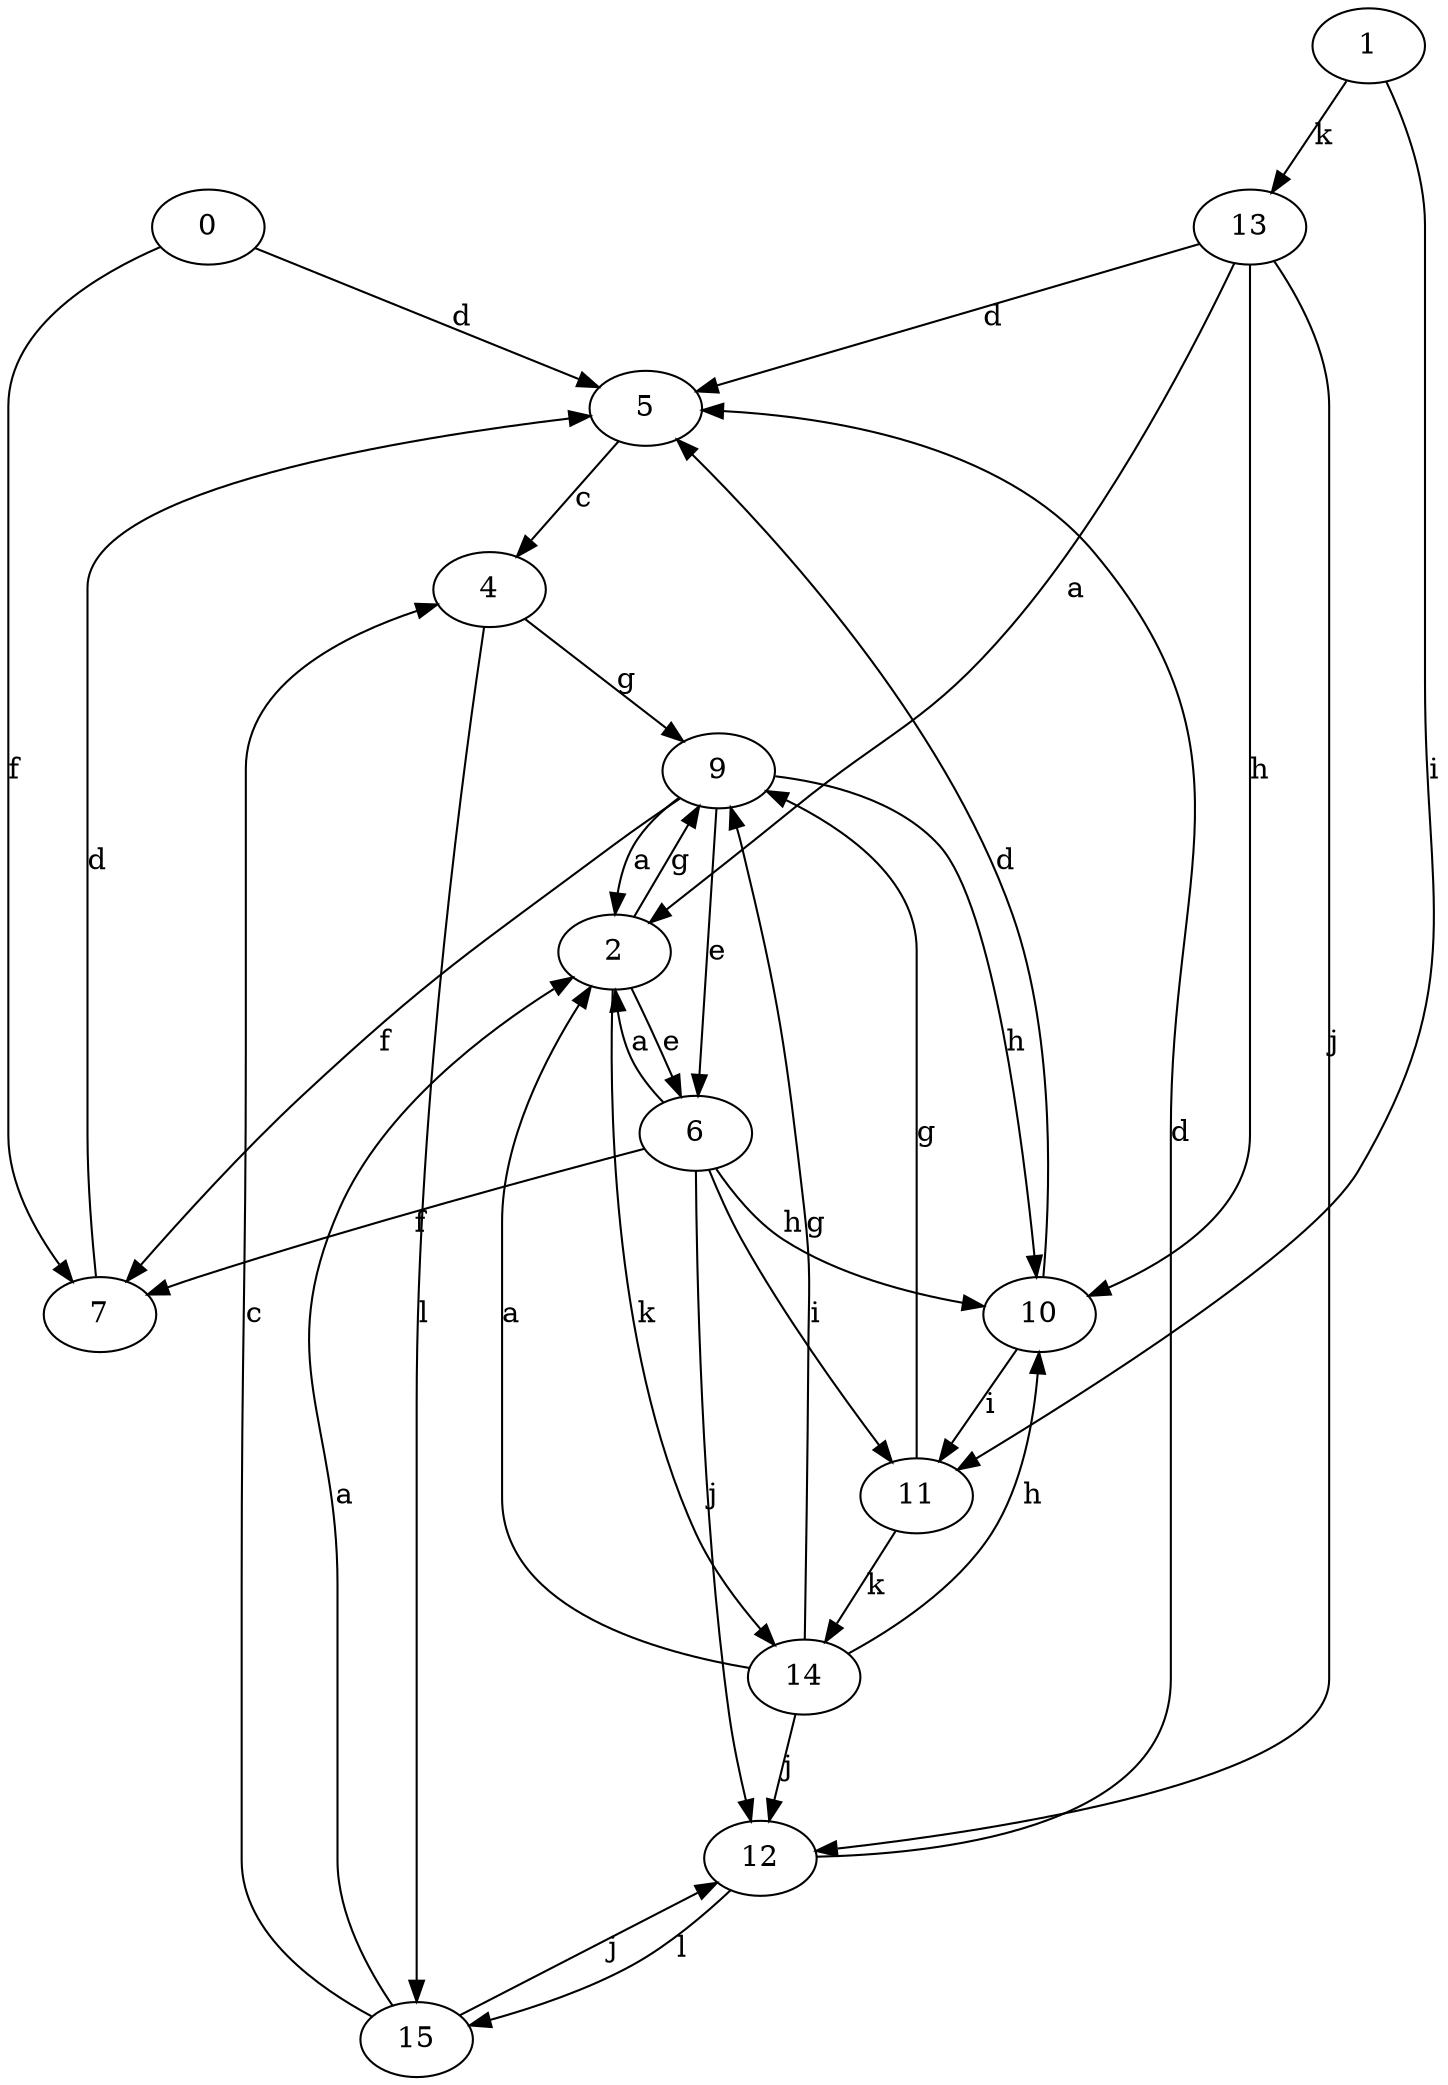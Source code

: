 strict digraph  {
0;
1;
2;
4;
5;
6;
7;
9;
10;
11;
12;
13;
14;
15;
0 -> 5  [label=d];
0 -> 7  [label=f];
1 -> 11  [label=i];
1 -> 13  [label=k];
2 -> 6  [label=e];
2 -> 9  [label=g];
2 -> 14  [label=k];
4 -> 9  [label=g];
4 -> 15  [label=l];
5 -> 4  [label=c];
6 -> 2  [label=a];
6 -> 7  [label=f];
6 -> 10  [label=h];
6 -> 11  [label=i];
6 -> 12  [label=j];
7 -> 5  [label=d];
9 -> 2  [label=a];
9 -> 6  [label=e];
9 -> 7  [label=f];
9 -> 10  [label=h];
10 -> 5  [label=d];
10 -> 11  [label=i];
11 -> 9  [label=g];
11 -> 14  [label=k];
12 -> 5  [label=d];
12 -> 15  [label=l];
13 -> 2  [label=a];
13 -> 5  [label=d];
13 -> 10  [label=h];
13 -> 12  [label=j];
14 -> 2  [label=a];
14 -> 9  [label=g];
14 -> 10  [label=h];
14 -> 12  [label=j];
15 -> 2  [label=a];
15 -> 4  [label=c];
15 -> 12  [label=j];
}
